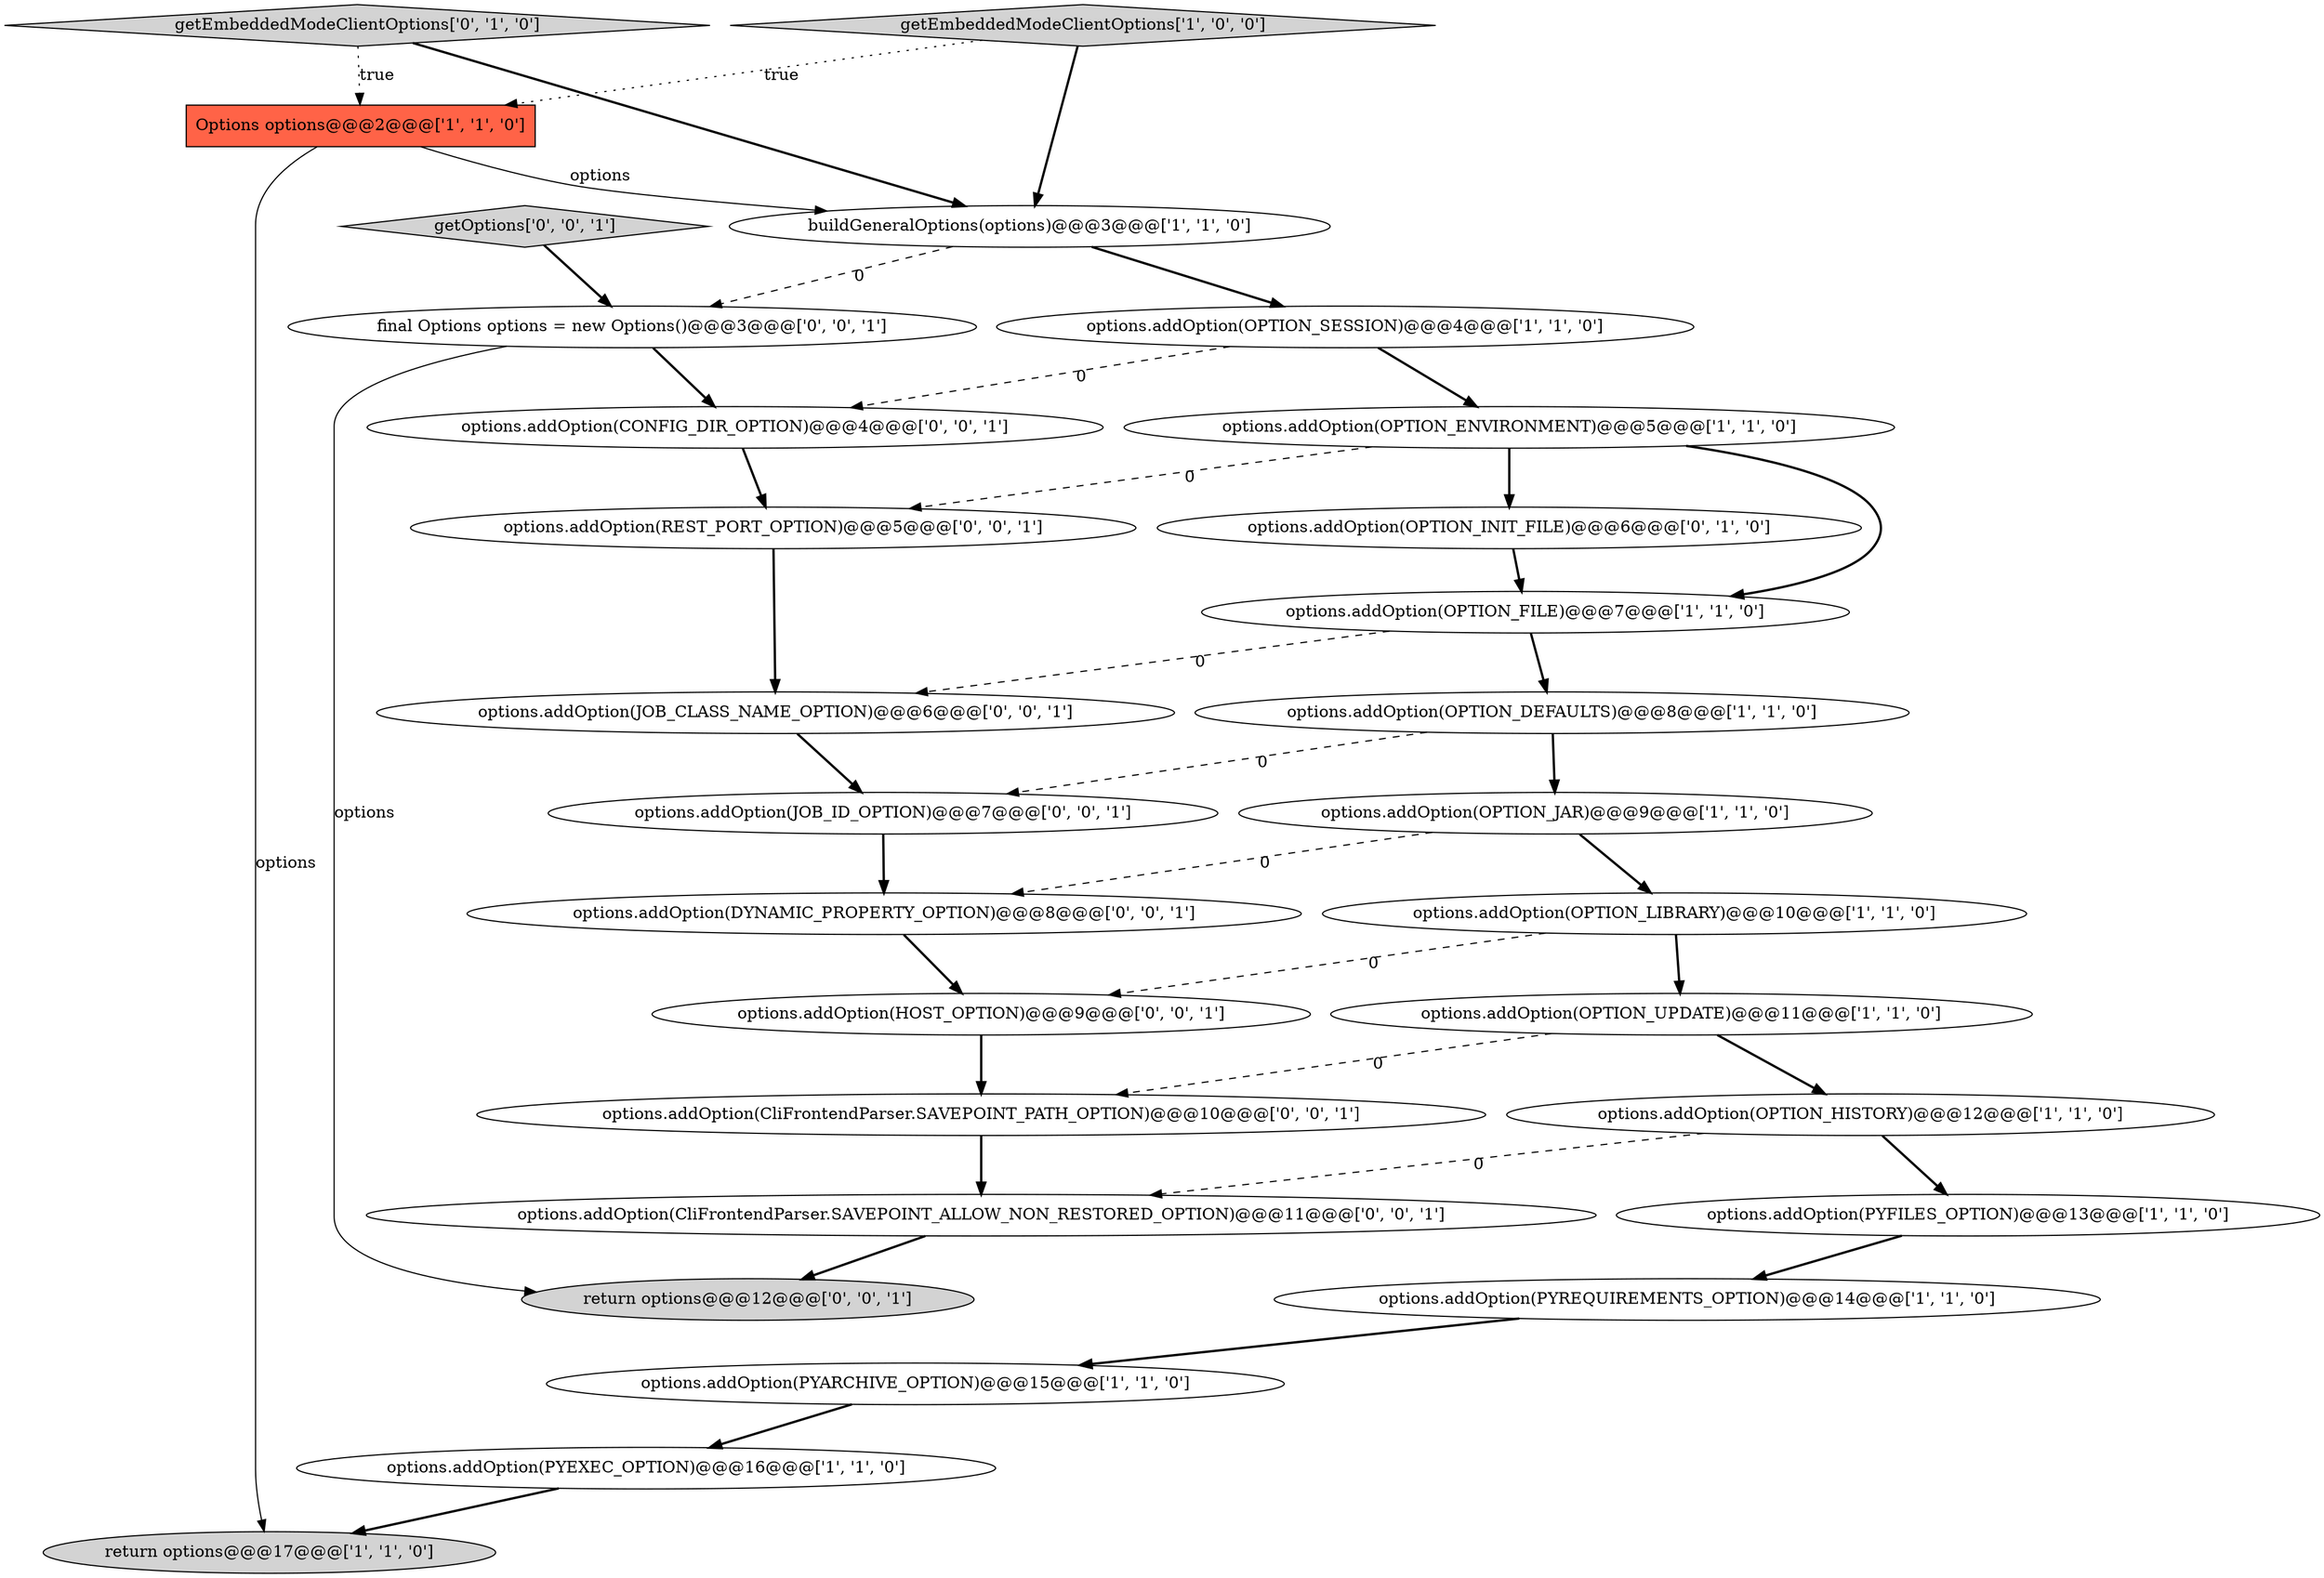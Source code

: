 digraph {
14 [style = filled, label = "options.addOption(PYARCHIVE_OPTION)@@@15@@@['1', '1', '0']", fillcolor = white, shape = ellipse image = "AAA0AAABBB1BBB"];
2 [style = filled, label = "options.addOption(OPTION_FILE)@@@7@@@['1', '1', '0']", fillcolor = white, shape = ellipse image = "AAA0AAABBB1BBB"];
9 [style = filled, label = "options.addOption(OPTION_SESSION)@@@4@@@['1', '1', '0']", fillcolor = white, shape = ellipse image = "AAA0AAABBB1BBB"];
18 [style = filled, label = "final Options options = new Options()@@@3@@@['0', '0', '1']", fillcolor = white, shape = ellipse image = "AAA0AAABBB3BBB"];
27 [style = filled, label = "options.addOption(DYNAMIC_PROPERTY_OPTION)@@@8@@@['0', '0', '1']", fillcolor = white, shape = ellipse image = "AAA0AAABBB3BBB"];
10 [style = filled, label = "options.addOption(OPTION_DEFAULTS)@@@8@@@['1', '1', '0']", fillcolor = white, shape = ellipse image = "AAA0AAABBB1BBB"];
26 [style = filled, label = "options.addOption(JOB_CLASS_NAME_OPTION)@@@6@@@['0', '0', '1']", fillcolor = white, shape = ellipse image = "AAA0AAABBB3BBB"];
28 [style = filled, label = "return options@@@12@@@['0', '0', '1']", fillcolor = lightgray, shape = ellipse image = "AAA0AAABBB3BBB"];
13 [style = filled, label = "options.addOption(PYREQUIREMENTS_OPTION)@@@14@@@['1', '1', '0']", fillcolor = white, shape = ellipse image = "AAA0AAABBB1BBB"];
7 [style = filled, label = "options.addOption(PYEXEC_OPTION)@@@16@@@['1', '1', '0']", fillcolor = white, shape = ellipse image = "AAA0AAABBB1BBB"];
6 [style = filled, label = "return options@@@17@@@['1', '1', '0']", fillcolor = lightgray, shape = ellipse image = "AAA0AAABBB1BBB"];
3 [style = filled, label = "options.addOption(PYFILES_OPTION)@@@13@@@['1', '1', '0']", fillcolor = white, shape = ellipse image = "AAA0AAABBB1BBB"];
21 [style = filled, label = "options.addOption(HOST_OPTION)@@@9@@@['0', '0', '1']", fillcolor = white, shape = ellipse image = "AAA0AAABBB3BBB"];
19 [style = filled, label = "options.addOption(CONFIG_DIR_OPTION)@@@4@@@['0', '0', '1']", fillcolor = white, shape = ellipse image = "AAA0AAABBB3BBB"];
20 [style = filled, label = "options.addOption(JOB_ID_OPTION)@@@7@@@['0', '0', '1']", fillcolor = white, shape = ellipse image = "AAA0AAABBB3BBB"];
0 [style = filled, label = "getEmbeddedModeClientOptions['1', '0', '0']", fillcolor = lightgray, shape = diamond image = "AAA0AAABBB1BBB"];
16 [style = filled, label = "options.addOption(OPTION_INIT_FILE)@@@6@@@['0', '1', '0']", fillcolor = white, shape = ellipse image = "AAA1AAABBB2BBB"];
17 [style = filled, label = "getEmbeddedModeClientOptions['0', '1', '0']", fillcolor = lightgray, shape = diamond image = "AAA0AAABBB2BBB"];
12 [style = filled, label = "options.addOption(OPTION_LIBRARY)@@@10@@@['1', '1', '0']", fillcolor = white, shape = ellipse image = "AAA0AAABBB1BBB"];
4 [style = filled, label = "options.addOption(OPTION_JAR)@@@9@@@['1', '1', '0']", fillcolor = white, shape = ellipse image = "AAA0AAABBB1BBB"];
1 [style = filled, label = "options.addOption(OPTION_ENVIRONMENT)@@@5@@@['1', '1', '0']", fillcolor = white, shape = ellipse image = "AAA0AAABBB1BBB"];
5 [style = filled, label = "buildGeneralOptions(options)@@@3@@@['1', '1', '0']", fillcolor = white, shape = ellipse image = "AAA0AAABBB1BBB"];
15 [style = filled, label = "Options options@@@2@@@['1', '1', '0']", fillcolor = tomato, shape = box image = "AAA0AAABBB1BBB"];
8 [style = filled, label = "options.addOption(OPTION_UPDATE)@@@11@@@['1', '1', '0']", fillcolor = white, shape = ellipse image = "AAA0AAABBB1BBB"];
23 [style = filled, label = "options.addOption(REST_PORT_OPTION)@@@5@@@['0', '0', '1']", fillcolor = white, shape = ellipse image = "AAA0AAABBB3BBB"];
11 [style = filled, label = "options.addOption(OPTION_HISTORY)@@@12@@@['1', '1', '0']", fillcolor = white, shape = ellipse image = "AAA0AAABBB1BBB"];
25 [style = filled, label = "options.addOption(CliFrontendParser.SAVEPOINT_ALLOW_NON_RESTORED_OPTION)@@@11@@@['0', '0', '1']", fillcolor = white, shape = ellipse image = "AAA0AAABBB3BBB"];
24 [style = filled, label = "options.addOption(CliFrontendParser.SAVEPOINT_PATH_OPTION)@@@10@@@['0', '0', '1']", fillcolor = white, shape = ellipse image = "AAA0AAABBB3BBB"];
22 [style = filled, label = "getOptions['0', '0', '1']", fillcolor = lightgray, shape = diamond image = "AAA0AAABBB3BBB"];
1->23 [style = dashed, label="0"];
11->3 [style = bold, label=""];
20->27 [style = bold, label=""];
14->7 [style = bold, label=""];
4->27 [style = dashed, label="0"];
2->26 [style = dashed, label="0"];
15->6 [style = solid, label="options"];
26->20 [style = bold, label=""];
11->25 [style = dashed, label="0"];
7->6 [style = bold, label=""];
8->24 [style = dashed, label="0"];
2->10 [style = bold, label=""];
21->24 [style = bold, label=""];
15->5 [style = solid, label="options"];
5->9 [style = bold, label=""];
19->23 [style = bold, label=""];
5->18 [style = dashed, label="0"];
3->13 [style = bold, label=""];
23->26 [style = bold, label=""];
12->21 [style = dashed, label="0"];
16->2 [style = bold, label=""];
8->11 [style = bold, label=""];
9->19 [style = dashed, label="0"];
17->15 [style = dotted, label="true"];
25->28 [style = bold, label=""];
18->19 [style = bold, label=""];
10->4 [style = bold, label=""];
0->15 [style = dotted, label="true"];
4->12 [style = bold, label=""];
22->18 [style = bold, label=""];
24->25 [style = bold, label=""];
0->5 [style = bold, label=""];
13->14 [style = bold, label=""];
1->16 [style = bold, label=""];
9->1 [style = bold, label=""];
12->8 [style = bold, label=""];
10->20 [style = dashed, label="0"];
1->2 [style = bold, label=""];
17->5 [style = bold, label=""];
27->21 [style = bold, label=""];
18->28 [style = solid, label="options"];
}
